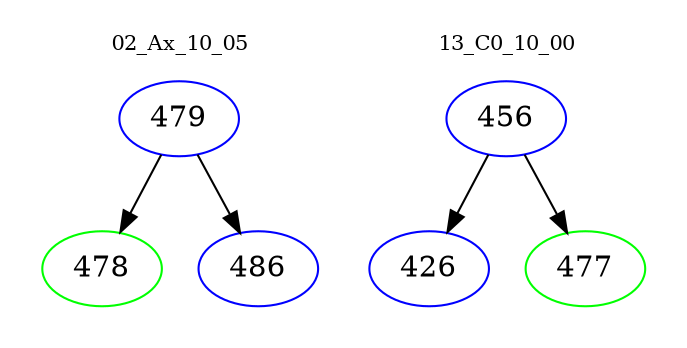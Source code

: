 digraph{
subgraph cluster_0 {
color = white
label = "02_Ax_10_05";
fontsize=10;
T0_479 [label="479", color="blue"]
T0_479 -> T0_478 [color="black"]
T0_478 [label="478", color="green"]
T0_479 -> T0_486 [color="black"]
T0_486 [label="486", color="blue"]
}
subgraph cluster_1 {
color = white
label = "13_C0_10_00";
fontsize=10;
T1_456 [label="456", color="blue"]
T1_456 -> T1_426 [color="black"]
T1_426 [label="426", color="blue"]
T1_456 -> T1_477 [color="black"]
T1_477 [label="477", color="green"]
}
}
